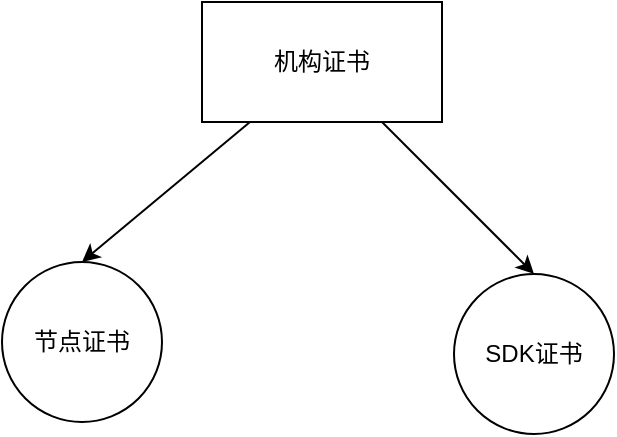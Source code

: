 <mxfile>
    <diagram id="zkqBGdcq2x-IB5HVNUG1" name="第 1 页">
        <mxGraphModel dx="441" dy="289" grid="0" gridSize="10" guides="1" tooltips="1" connect="1" arrows="1" fold="1" page="1" pageScale="1" pageWidth="827" pageHeight="1169" math="0" shadow="0">
            <root>
                <mxCell id="0"/>
                <mxCell id="1" parent="0"/>
                <mxCell id="5" style="edgeStyle=none;html=1;entryX=0.5;entryY=0;entryDx=0;entryDy=0;" edge="1" parent="1" source="2" target="3">
                    <mxGeometry relative="1" as="geometry"/>
                </mxCell>
                <mxCell id="6" style="edgeStyle=none;html=1;entryX=0.5;entryY=0;entryDx=0;entryDy=0;" edge="1" parent="1" source="2" target="4">
                    <mxGeometry relative="1" as="geometry"/>
                </mxCell>
                <mxCell id="2" value="机构证书" style="rounded=0;whiteSpace=wrap;html=1;" vertex="1" parent="1">
                    <mxGeometry x="150" y="50" width="120" height="60" as="geometry"/>
                </mxCell>
                <mxCell id="3" value="节点证书" style="ellipse;whiteSpace=wrap;html=1;aspect=fixed;" vertex="1" parent="1">
                    <mxGeometry x="50" y="180" width="80" height="80" as="geometry"/>
                </mxCell>
                <mxCell id="4" value="SDK证书" style="ellipse;whiteSpace=wrap;html=1;aspect=fixed;" vertex="1" parent="1">
                    <mxGeometry x="276" y="186" width="80" height="80" as="geometry"/>
                </mxCell>
            </root>
        </mxGraphModel>
    </diagram>
</mxfile>
